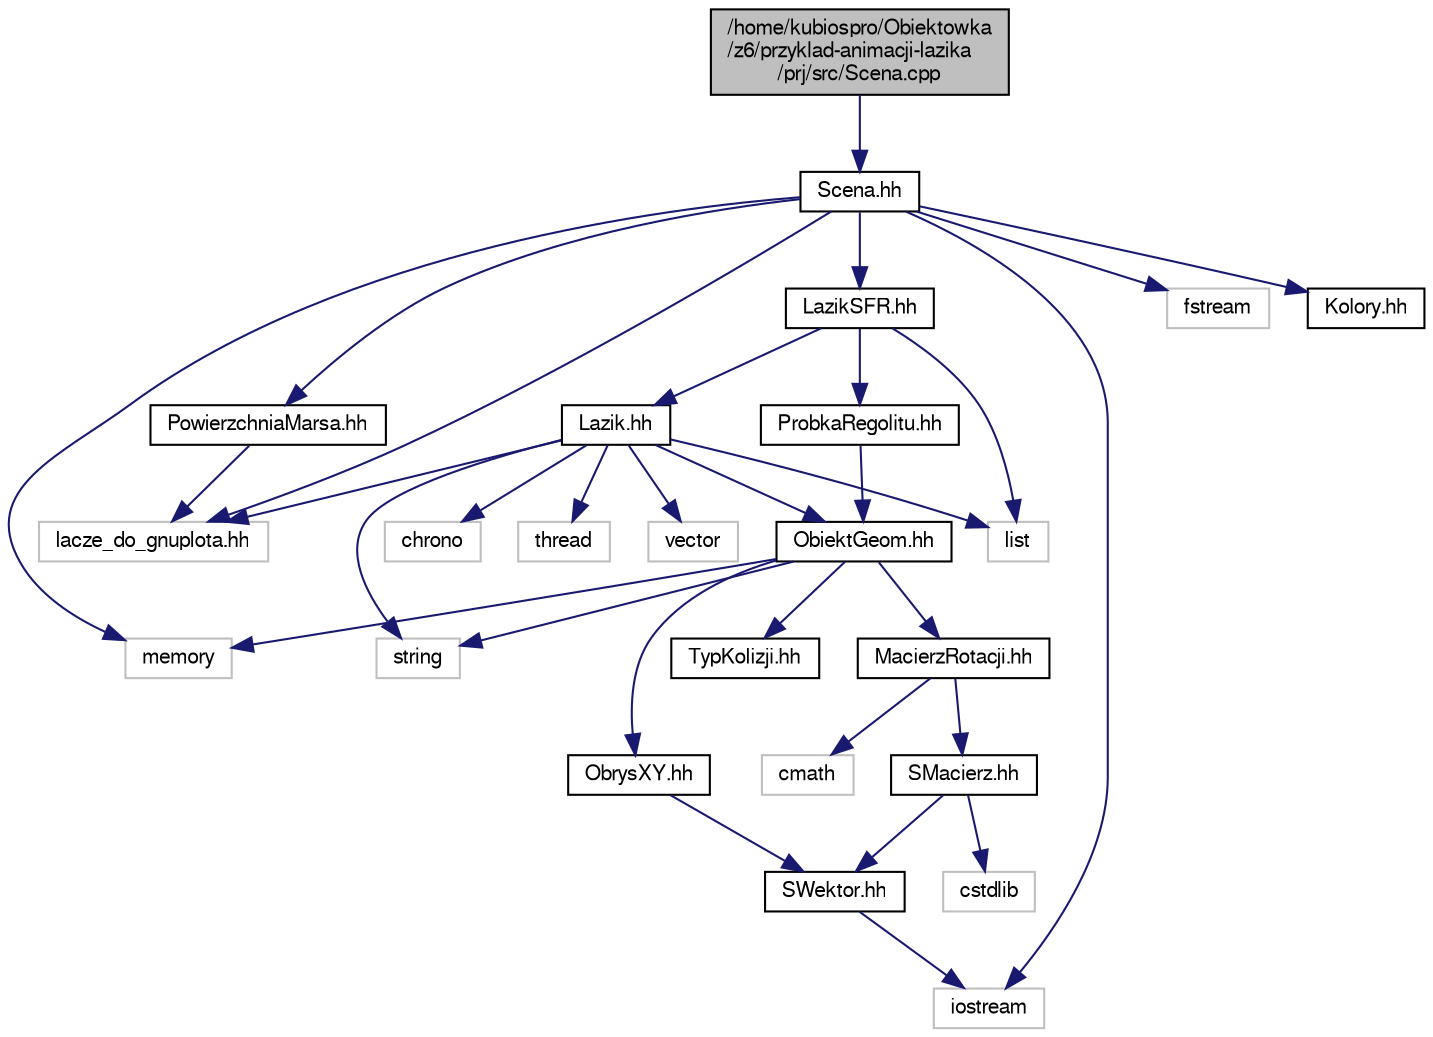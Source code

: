 digraph "/home/kubiospro/Obiektowka/z6/przyklad-animacji-lazika/prj/src/Scena.cpp"
{
 // LATEX_PDF_SIZE
  edge [fontname="FreeSans",fontsize="10",labelfontname="FreeSans",labelfontsize="10"];
  node [fontname="FreeSans",fontsize="10",shape=record];
  Node1 [label="/home/kubiospro/Obiektowka\l/z6/przyklad-animacji-lazika\l/prj/src/Scena.cpp",height=0.2,width=0.4,color="black", fillcolor="grey75", style="filled", fontcolor="black",tooltip=" "];
  Node1 -> Node2 [color="midnightblue",fontsize="10",style="solid",fontname="FreeSans"];
  Node2 [label="Scena.hh",height=0.2,width=0.4,color="black", fillcolor="white", style="filled",URL="$a00059.html",tooltip=" "];
  Node2 -> Node3 [color="midnightblue",fontsize="10",style="solid",fontname="FreeSans"];
  Node3 [label="memory",height=0.2,width=0.4,color="grey75", fillcolor="white", style="filled",tooltip=" "];
  Node2 -> Node4 [color="midnightblue",fontsize="10",style="solid",fontname="FreeSans"];
  Node4 [label="iostream",height=0.2,width=0.4,color="grey75", fillcolor="white", style="filled",tooltip=" "];
  Node2 -> Node5 [color="midnightblue",fontsize="10",style="solid",fontname="FreeSans"];
  Node5 [label="fstream",height=0.2,width=0.4,color="grey75", fillcolor="white", style="filled",tooltip=" "];
  Node2 -> Node6 [color="midnightblue",fontsize="10",style="solid",fontname="FreeSans"];
  Node6 [label="lacze_do_gnuplota.hh",height=0.2,width=0.4,color="grey75", fillcolor="white", style="filled",tooltip=" "];
  Node2 -> Node7 [color="midnightblue",fontsize="10",style="solid",fontname="FreeSans"];
  Node7 [label="PowierzchniaMarsa.hh",height=0.2,width=0.4,color="black", fillcolor="white", style="filled",URL="$a00053.html",tooltip=" "];
  Node7 -> Node6 [color="midnightblue",fontsize="10",style="solid",fontname="FreeSans"];
  Node2 -> Node8 [color="midnightblue",fontsize="10",style="solid",fontname="FreeSans"];
  Node8 [label="Kolory.hh",height=0.2,width=0.4,color="black", fillcolor="white", style="filled",URL="$a00035.html",tooltip=" "];
  Node2 -> Node9 [color="midnightblue",fontsize="10",style="solid",fontname="FreeSans"];
  Node9 [label="LazikSFR.hh",height=0.2,width=0.4,color="black", fillcolor="white", style="filled",URL="$a00041.html",tooltip=" "];
  Node9 -> Node10 [color="midnightblue",fontsize="10",style="solid",fontname="FreeSans"];
  Node10 [label="Lazik.hh",height=0.2,width=0.4,color="black", fillcolor="white", style="filled",URL="$a00038.html",tooltip=" "];
  Node10 -> Node11 [color="midnightblue",fontsize="10",style="solid",fontname="FreeSans"];
  Node11 [label="chrono",height=0.2,width=0.4,color="grey75", fillcolor="white", style="filled",tooltip=" "];
  Node10 -> Node12 [color="midnightblue",fontsize="10",style="solid",fontname="FreeSans"];
  Node12 [label="thread",height=0.2,width=0.4,color="grey75", fillcolor="white", style="filled",tooltip=" "];
  Node10 -> Node6 [color="midnightblue",fontsize="10",style="solid",fontname="FreeSans"];
  Node10 -> Node13 [color="midnightblue",fontsize="10",style="solid",fontname="FreeSans"];
  Node13 [label="string",height=0.2,width=0.4,color="grey75", fillcolor="white", style="filled",tooltip=" "];
  Node10 -> Node14 [color="midnightblue",fontsize="10",style="solid",fontname="FreeSans"];
  Node14 [label="list",height=0.2,width=0.4,color="grey75", fillcolor="white", style="filled",tooltip=" "];
  Node10 -> Node15 [color="midnightblue",fontsize="10",style="solid",fontname="FreeSans"];
  Node15 [label="vector",height=0.2,width=0.4,color="grey75", fillcolor="white", style="filled",tooltip=" "];
  Node10 -> Node16 [color="midnightblue",fontsize="10",style="solid",fontname="FreeSans"];
  Node16 [label="ObiektGeom.hh",height=0.2,width=0.4,color="black", fillcolor="white", style="filled",URL="$a00047.html",tooltip=" "];
  Node16 -> Node13 [color="midnightblue",fontsize="10",style="solid",fontname="FreeSans"];
  Node16 -> Node17 [color="midnightblue",fontsize="10",style="solid",fontname="FreeSans"];
  Node17 [label="MacierzRotacji.hh",height=0.2,width=0.4,color="black", fillcolor="white", style="filled",URL="$a00044.html",tooltip=" "];
  Node17 -> Node18 [color="midnightblue",fontsize="10",style="solid",fontname="FreeSans"];
  Node18 [label="cmath",height=0.2,width=0.4,color="grey75", fillcolor="white", style="filled",tooltip=" "];
  Node17 -> Node19 [color="midnightblue",fontsize="10",style="solid",fontname="FreeSans"];
  Node19 [label="SMacierz.hh",height=0.2,width=0.4,color="black", fillcolor="white", style="filled",URL="$a00062.html",tooltip=" "];
  Node19 -> Node20 [color="midnightblue",fontsize="10",style="solid",fontname="FreeSans"];
  Node20 [label="cstdlib",height=0.2,width=0.4,color="grey75", fillcolor="white", style="filled",tooltip=" "];
  Node19 -> Node21 [color="midnightblue",fontsize="10",style="solid",fontname="FreeSans"];
  Node21 [label="SWektor.hh",height=0.2,width=0.4,color="black", fillcolor="white", style="filled",URL="$a00065.html",tooltip=" "];
  Node21 -> Node4 [color="midnightblue",fontsize="10",style="solid",fontname="FreeSans"];
  Node16 -> Node22 [color="midnightblue",fontsize="10",style="solid",fontname="FreeSans"];
  Node22 [label="ObrysXY.hh",height=0.2,width=0.4,color="black", fillcolor="white", style="filled",URL="$a00050.html",tooltip=" "];
  Node22 -> Node21 [color="midnightblue",fontsize="10",style="solid",fontname="FreeSans"];
  Node16 -> Node23 [color="midnightblue",fontsize="10",style="solid",fontname="FreeSans"];
  Node23 [label="TypKolizji.hh",height=0.2,width=0.4,color="black", fillcolor="white", style="filled",URL="$a00068.html",tooltip=" "];
  Node16 -> Node3 [color="midnightblue",fontsize="10",style="solid",fontname="FreeSans"];
  Node9 -> Node24 [color="midnightblue",fontsize="10",style="solid",fontname="FreeSans"];
  Node24 [label="ProbkaRegolitu.hh",height=0.2,width=0.4,color="black", fillcolor="white", style="filled",URL="$a00056.html",tooltip=" "];
  Node24 -> Node16 [color="midnightblue",fontsize="10",style="solid",fontname="FreeSans"];
  Node9 -> Node14 [color="midnightblue",fontsize="10",style="solid",fontname="FreeSans"];
}
